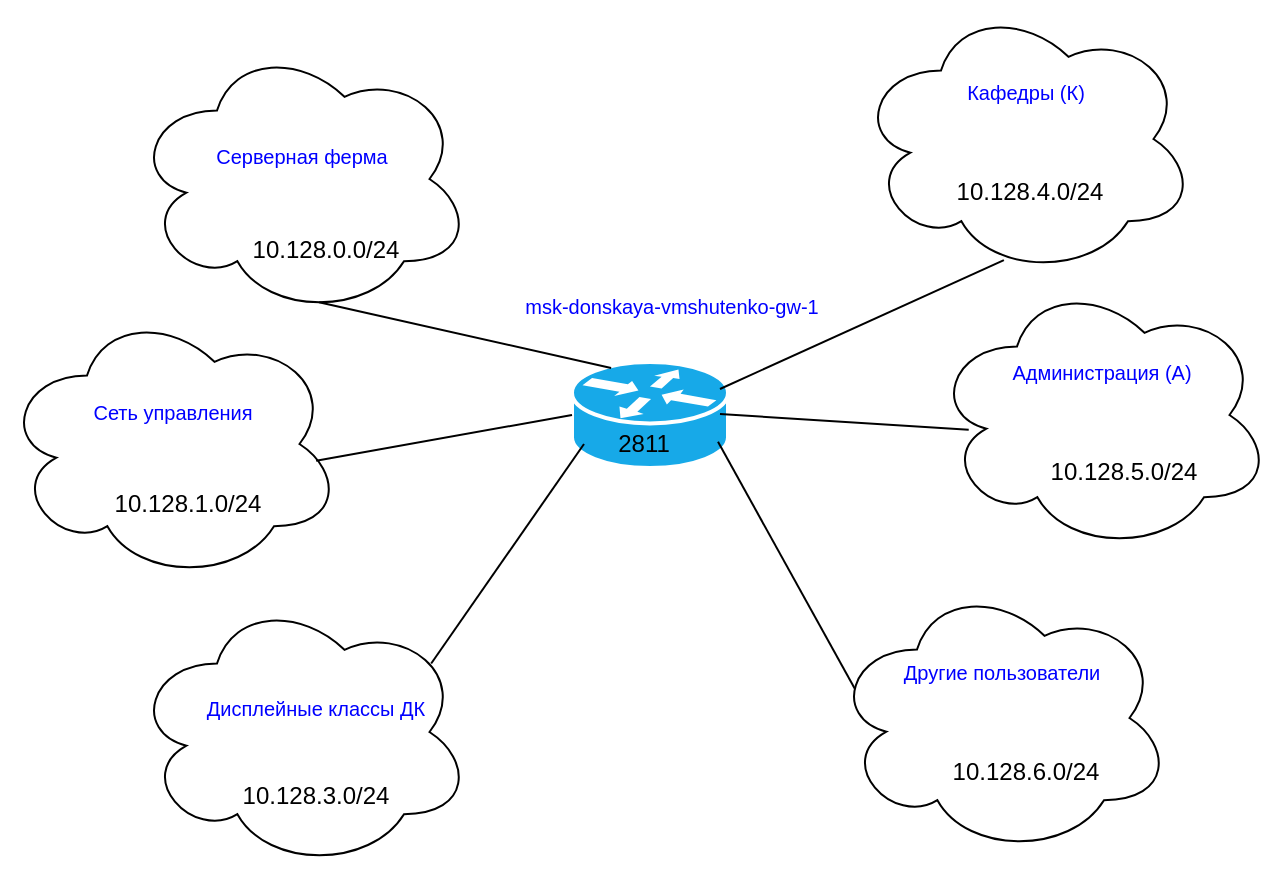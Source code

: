 <mxfile version="16.6.4" type="github">
  <diagram id="6a731a19-8d31-9384-78a2-239565b7b9f0" name="Page-1">
    <mxGraphModel dx="1429" dy="998" grid="1" gridSize="10" guides="1" tooltips="1" connect="1" arrows="1" fold="1" page="1" pageScale="1" pageWidth="827" pageHeight="1169" background="none" math="0" shadow="0">
      <root>
        <mxCell id="0" />
        <mxCell id="1" parent="0" />
        <mxCell id="m4Fp6ZyzXdIRrCxrwKAH-2282" value="" style="ellipse;shape=cloud;whiteSpace=wrap;html=1;fillColor=#FFFFFF;" vertex="1" parent="1">
          <mxGeometry x="180" y="596.5" width="170" height="137" as="geometry" />
        </mxCell>
        <mxCell id="m4Fp6ZyzXdIRrCxrwKAH-2281" value="" style="ellipse;shape=cloud;whiteSpace=wrap;html=1;fillColor=#FFFFFF;" vertex="1" parent="1">
          <mxGeometry x="115" y="452.5" width="170" height="137" as="geometry" />
        </mxCell>
        <mxCell id="m4Fp6ZyzXdIRrCxrwKAH-2280" value="" style="ellipse;shape=cloud;whiteSpace=wrap;html=1;fillColor=#FFFFFF;" vertex="1" parent="1">
          <mxGeometry x="180" y="320" width="170" height="137" as="geometry" />
        </mxCell>
        <mxCell id="m4Fp6ZyzXdIRrCxrwKAH-2279" value="" style="ellipse;shape=cloud;whiteSpace=wrap;html=1;fillColor=#FFFFFF;" vertex="1" parent="1">
          <mxGeometry x="542" y="300" width="170" height="137" as="geometry" />
        </mxCell>
        <mxCell id="m4Fp6ZyzXdIRrCxrwKAH-2278" value="" style="ellipse;shape=cloud;whiteSpace=wrap;html=1;fillColor=#FFFFFF;" vertex="1" parent="1">
          <mxGeometry x="580" y="438" width="170" height="137" as="geometry" />
        </mxCell>
        <mxCell id="m4Fp6ZyzXdIRrCxrwKAH-2257" value="" style="shape=mxgraph.cisco.routers.router;sketch=0;html=1;pointerEvents=1;dashed=0;fillColor=#17A9E8;strokeColor=#ffffff;strokeWidth=2;verticalLabelPosition=bottom;verticalAlign=top;align=center;outlineConnect=0;" vertex="1" parent="1">
          <mxGeometry x="400" y="480" width="78" height="53" as="geometry" />
        </mxCell>
        <mxCell id="m4Fp6ZyzXdIRrCxrwKAH-2258" value="2811" style="text;html=1;strokeColor=none;fillColor=none;align=center;verticalAlign=middle;whiteSpace=wrap;rounded=0;" vertex="1" parent="1">
          <mxGeometry x="406" y="506" width="60" height="30" as="geometry" />
        </mxCell>
        <mxCell id="m4Fp6ZyzXdIRrCxrwKAH-2260" style="rounded=0;orthogonalLoop=1;jettySize=auto;html=1;entryX=1;entryY=0.5;entryDx=0;entryDy=0;entryPerimeter=0;endArrow=none;endFill=0;exitX=0.435;exitY=0.942;exitDx=0;exitDy=0;exitPerimeter=0;" edge="1" parent="1" source="m4Fp6ZyzXdIRrCxrwKAH-2279">
          <mxGeometry relative="1" as="geometry">
            <mxPoint x="542.7" y="406.0" as="sourcePoint" />
            <mxPoint x="474" y="493.5" as="targetPoint" />
          </mxGeometry>
        </mxCell>
        <mxCell id="m4Fp6ZyzXdIRrCxrwKAH-2262" style="edgeStyle=none;rounded=0;orthogonalLoop=1;jettySize=auto;html=1;endArrow=none;endFill=0;exitX=0.108;exitY=0.554;exitDx=0;exitDy=0;exitPerimeter=0;" edge="1" parent="1" source="m4Fp6ZyzXdIRrCxrwKAH-2278">
          <mxGeometry relative="1" as="geometry">
            <mxPoint x="607.2" y="481.5" as="sourcePoint" />
            <mxPoint x="474" y="506" as="targetPoint" />
          </mxGeometry>
        </mxCell>
        <mxCell id="m4Fp6ZyzXdIRrCxrwKAH-2264" style="edgeStyle=none;rounded=0;orthogonalLoop=1;jettySize=auto;html=1;endArrow=none;endFill=0;exitX=0.07;exitY=0.4;exitDx=0;exitDy=0;exitPerimeter=0;" edge="1" parent="1" source="m4Fp6ZyzXdIRrCxrwKAH-2263">
          <mxGeometry relative="1" as="geometry">
            <mxPoint x="578.92" y="556.2" as="sourcePoint" />
            <mxPoint x="473.0" y="519.875" as="targetPoint" />
          </mxGeometry>
        </mxCell>
        <mxCell id="m4Fp6ZyzXdIRrCxrwKAH-2263" value="" style="ellipse;shape=cloud;whiteSpace=wrap;html=1;fillColor=#FFFFFF;" vertex="1" parent="1">
          <mxGeometry x="530" y="589.5" width="170" height="137" as="geometry" />
        </mxCell>
        <mxCell id="m4Fp6ZyzXdIRrCxrwKAH-2268" style="edgeStyle=none;rounded=0;orthogonalLoop=1;jettySize=auto;html=1;endArrow=none;endFill=0;exitX=0.55;exitY=0.95;exitDx=0;exitDy=0;exitPerimeter=0;" edge="1" parent="1" source="m4Fp6ZyzXdIRrCxrwKAH-2280">
          <mxGeometry relative="1" as="geometry">
            <mxPoint x="400.548" y="417.88" as="sourcePoint" />
            <mxPoint x="419.558" y="483" as="targetPoint" />
          </mxGeometry>
        </mxCell>
        <mxCell id="m4Fp6ZyzXdIRrCxrwKAH-2269" style="edgeStyle=none;rounded=0;orthogonalLoop=1;jettySize=auto;html=1;entryX=0;entryY=0.5;entryDx=0;entryDy=0;entryPerimeter=0;endArrow=none;endFill=0;exitX=0.924;exitY=0.561;exitDx=0;exitDy=0;exitPerimeter=0;" edge="1" parent="1" source="m4Fp6ZyzXdIRrCxrwKAH-2281" target="m4Fp6ZyzXdIRrCxrwKAH-2257">
          <mxGeometry relative="1" as="geometry">
            <mxPoint x="314.8" y="453.72" as="sourcePoint" />
          </mxGeometry>
        </mxCell>
        <mxCell id="m4Fp6ZyzXdIRrCxrwKAH-2270" style="edgeStyle=none;rounded=0;orthogonalLoop=1;jettySize=auto;html=1;endArrow=none;endFill=0;entryX=0;entryY=0.5;entryDx=0;entryDy=0;exitX=0.88;exitY=0.25;exitDx=0;exitDy=0;exitPerimeter=0;" edge="1" parent="1" source="m4Fp6ZyzXdIRrCxrwKAH-2282" target="m4Fp6ZyzXdIRrCxrwKAH-2258">
          <mxGeometry relative="1" as="geometry">
            <mxPoint x="310.88" y="556.283" as="sourcePoint" />
          </mxGeometry>
        </mxCell>
        <mxCell id="m4Fp6ZyzXdIRrCxrwKAH-2271" value="10.128.0.0/24" style="text;html=1;strokeColor=none;fillColor=none;align=center;verticalAlign=middle;whiteSpace=wrap;rounded=0;" vertex="1" parent="1">
          <mxGeometry x="240" y="408.5" width="74" height="30" as="geometry" />
        </mxCell>
        <mxCell id="m4Fp6ZyzXdIRrCxrwKAH-2272" value="&lt;font style=&quot;font-size: 10px&quot; color=&quot;#0000ff&quot;&gt;Серверная ферма&lt;/font&gt;" style="text;html=1;strokeColor=none;fillColor=none;align=center;verticalAlign=middle;whiteSpace=wrap;rounded=0;" vertex="1" parent="1">
          <mxGeometry x="205" y="362" width="120" height="30" as="geometry" />
        </mxCell>
        <mxCell id="m4Fp6ZyzXdIRrCxrwKAH-2273" value="&lt;font color=&quot;#0000ff&quot;&gt;&lt;span style=&quot;font-size: 10px&quot;&gt;Сеть управления&lt;/span&gt;&lt;/font&gt;" style="text;html=1;strokeColor=none;fillColor=none;align=center;verticalAlign=middle;whiteSpace=wrap;rounded=0;" vertex="1" parent="1">
          <mxGeometry x="137.5" y="490" width="125" height="30" as="geometry" />
        </mxCell>
        <mxCell id="m4Fp6ZyzXdIRrCxrwKAH-2274" value="&lt;font color=&quot;#0000ff&quot;&gt;&lt;span style=&quot;font-size: 10px&quot;&gt;Дисплейные классы ДК&lt;/span&gt;&lt;/font&gt;" style="text;html=1;strokeColor=none;fillColor=none;align=center;verticalAlign=middle;whiteSpace=wrap;rounded=0;" vertex="1" parent="1">
          <mxGeometry x="212" y="638.25" width="120" height="30" as="geometry" />
        </mxCell>
        <mxCell id="m4Fp6ZyzXdIRrCxrwKAH-2275" value="&lt;font color=&quot;#0000ff&quot;&gt;&lt;span style=&quot;font-size: 10px&quot;&gt;Кафедры (К)&lt;/span&gt;&lt;/font&gt;" style="text;html=1;strokeColor=none;fillColor=none;align=center;verticalAlign=middle;whiteSpace=wrap;rounded=0;" vertex="1" parent="1">
          <mxGeometry x="567" y="330" width="120" height="30" as="geometry" />
        </mxCell>
        <mxCell id="m4Fp6ZyzXdIRrCxrwKAH-2276" value="&lt;font color=&quot;#0000ff&quot;&gt;&lt;span style=&quot;font-size: 10px&quot;&gt;Администрация (А)&lt;/span&gt;&lt;/font&gt;" style="text;html=1;strokeColor=none;fillColor=none;align=center;verticalAlign=middle;whiteSpace=wrap;rounded=0;" vertex="1" parent="1">
          <mxGeometry x="605" y="470" width="120" height="30" as="geometry" />
        </mxCell>
        <mxCell id="m4Fp6ZyzXdIRrCxrwKAH-2277" value="&lt;font color=&quot;#0000ff&quot;&gt;&lt;span style=&quot;font-size: 10px&quot;&gt;Другие пользователи&lt;/span&gt;&lt;/font&gt;" style="text;html=1;strokeColor=none;fillColor=none;align=center;verticalAlign=middle;whiteSpace=wrap;rounded=0;" vertex="1" parent="1">
          <mxGeometry x="555" y="620" width="120" height="30" as="geometry" />
        </mxCell>
        <mxCell id="m4Fp6ZyzXdIRrCxrwKAH-2283" value="10.128.1.0/24" style="text;html=1;strokeColor=none;fillColor=none;align=center;verticalAlign=middle;whiteSpace=wrap;rounded=0;" vertex="1" parent="1">
          <mxGeometry x="171" y="536" width="74" height="30" as="geometry" />
        </mxCell>
        <mxCell id="m4Fp6ZyzXdIRrCxrwKAH-2284" value="10.128.3.0/24" style="text;html=1;strokeColor=none;fillColor=none;align=center;verticalAlign=middle;whiteSpace=wrap;rounded=0;" vertex="1" parent="1">
          <mxGeometry x="235" y="681.75" width="74" height="30" as="geometry" />
        </mxCell>
        <mxCell id="m4Fp6ZyzXdIRrCxrwKAH-2285" value="10.128.4&lt;span style=&quot;color: rgba(0 , 0 , 0 , 0) ; font-family: monospace ; font-size: 0px&quot;&gt;%3CmxGraphModel%3E%3Croot%3E%3CmxCell%20id%3D%220%22%2F%3E%3CmxCell%20id%3D%221%22%20parent%3D%220%22%2F%3E%3CmxCell%20id%3D%222%22%20value%3D%2210.128.0.0%2F24%22%20style%3D%22text%3Bhtml%3D1%3BstrokeColor%3Dnone%3BfillColor%3Dnone%3Balign%3Dcenter%3BverticalAlign%3Dmiddle%3BwhiteSpace%3Dwrap%3Brounded%3D0%3B%22%20vertex%3D%221%22%20parent%3D%221%22%3E%3CmxGeometry%20x%3D%22346%22%20y%3D%22370%22%20width%3D%2274%22%20height%3D%2230%22%20as%3D%22geometry%22%2F%3E%3C%2FmxCell%3E%3C%2Froot%3E%3C%2FmxGraphModel%3E&lt;/span&gt;.0/24" style="text;html=1;strokeColor=none;fillColor=none;align=center;verticalAlign=middle;whiteSpace=wrap;rounded=0;" vertex="1" parent="1">
          <mxGeometry x="571" y="380" width="116" height="30" as="geometry" />
        </mxCell>
        <mxCell id="m4Fp6ZyzXdIRrCxrwKAH-2286" value="10.128.5.0/24" style="text;html=1;strokeColor=none;fillColor=none;align=center;verticalAlign=middle;whiteSpace=wrap;rounded=0;" vertex="1" parent="1">
          <mxGeometry x="639" y="520" width="74" height="30" as="geometry" />
        </mxCell>
        <mxCell id="m4Fp6ZyzXdIRrCxrwKAH-2287" value="10.128.6.0/24" style="text;html=1;strokeColor=none;fillColor=none;align=center;verticalAlign=middle;whiteSpace=wrap;rounded=0;" vertex="1" parent="1">
          <mxGeometry x="590" y="670" width="74" height="30" as="geometry" />
        </mxCell>
        <mxCell id="m4Fp6ZyzXdIRrCxrwKAH-2289" value="&lt;font style=&quot;font-size: 10px&quot; color=&quot;#0000ff&quot;&gt;msk-donskaya-vmshutenko-gw-1&lt;/font&gt;" style="text;html=1;strokeColor=none;fillColor=none;align=center;verticalAlign=middle;whiteSpace=wrap;rounded=0;" vertex="1" parent="1">
          <mxGeometry x="370" y="437" width="160" height="30" as="geometry" />
        </mxCell>
      </root>
    </mxGraphModel>
  </diagram>
</mxfile>
